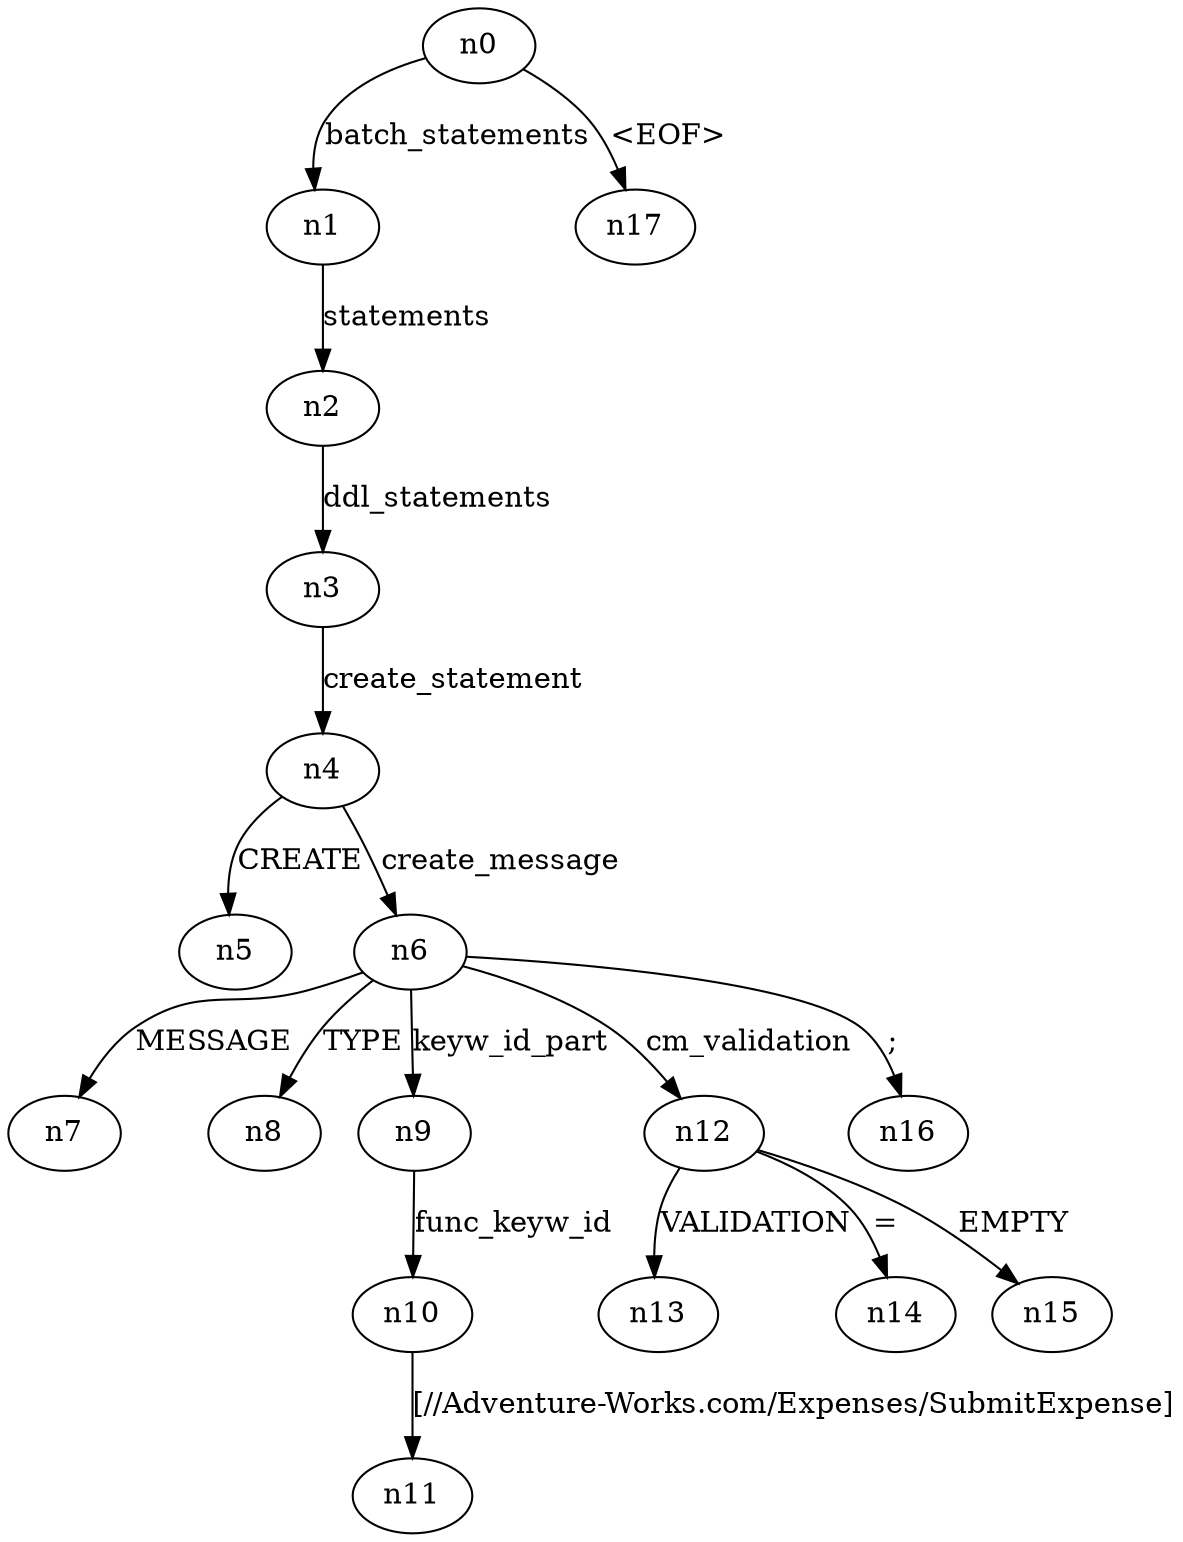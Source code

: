 digraph ParseTree {
  n0 -> n1 [label="batch_statements"];
  n1 -> n2 [label="statements"];
  n2 -> n3 [label="ddl_statements"];
  n3 -> n4 [label="create_statement"];
  n4 -> n5 [label="CREATE"];
  n4 -> n6 [label="create_message"];
  n6 -> n7 [label="MESSAGE"];
  n6 -> n8 [label="TYPE"];
  n6 -> n9 [label="keyw_id_part"];
  n9 -> n10 [label="func_keyw_id"];
  n10 -> n11 [label="[//Adventure-Works.com/Expenses/SubmitExpense]"];
  n6 -> n12 [label="cm_validation"];
  n12 -> n13 [label="VALIDATION"];
  n12 -> n14 [label="="];
  n12 -> n15 [label="EMPTY"];
  n6 -> n16 [label=";"];
  n0 -> n17 [label="<EOF>"];
}